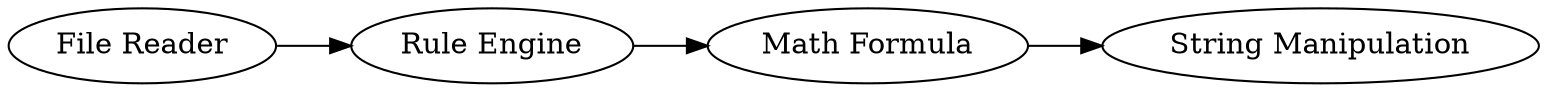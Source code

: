 digraph {
	6 -> 7
	7 -> 8
	5 -> 6
	5 [label="File Reader"]
	7 [label="Math Formula"]
	6 [label="Rule Engine"]
	8 [label="String Manipulation"]
	rankdir=LR
}
